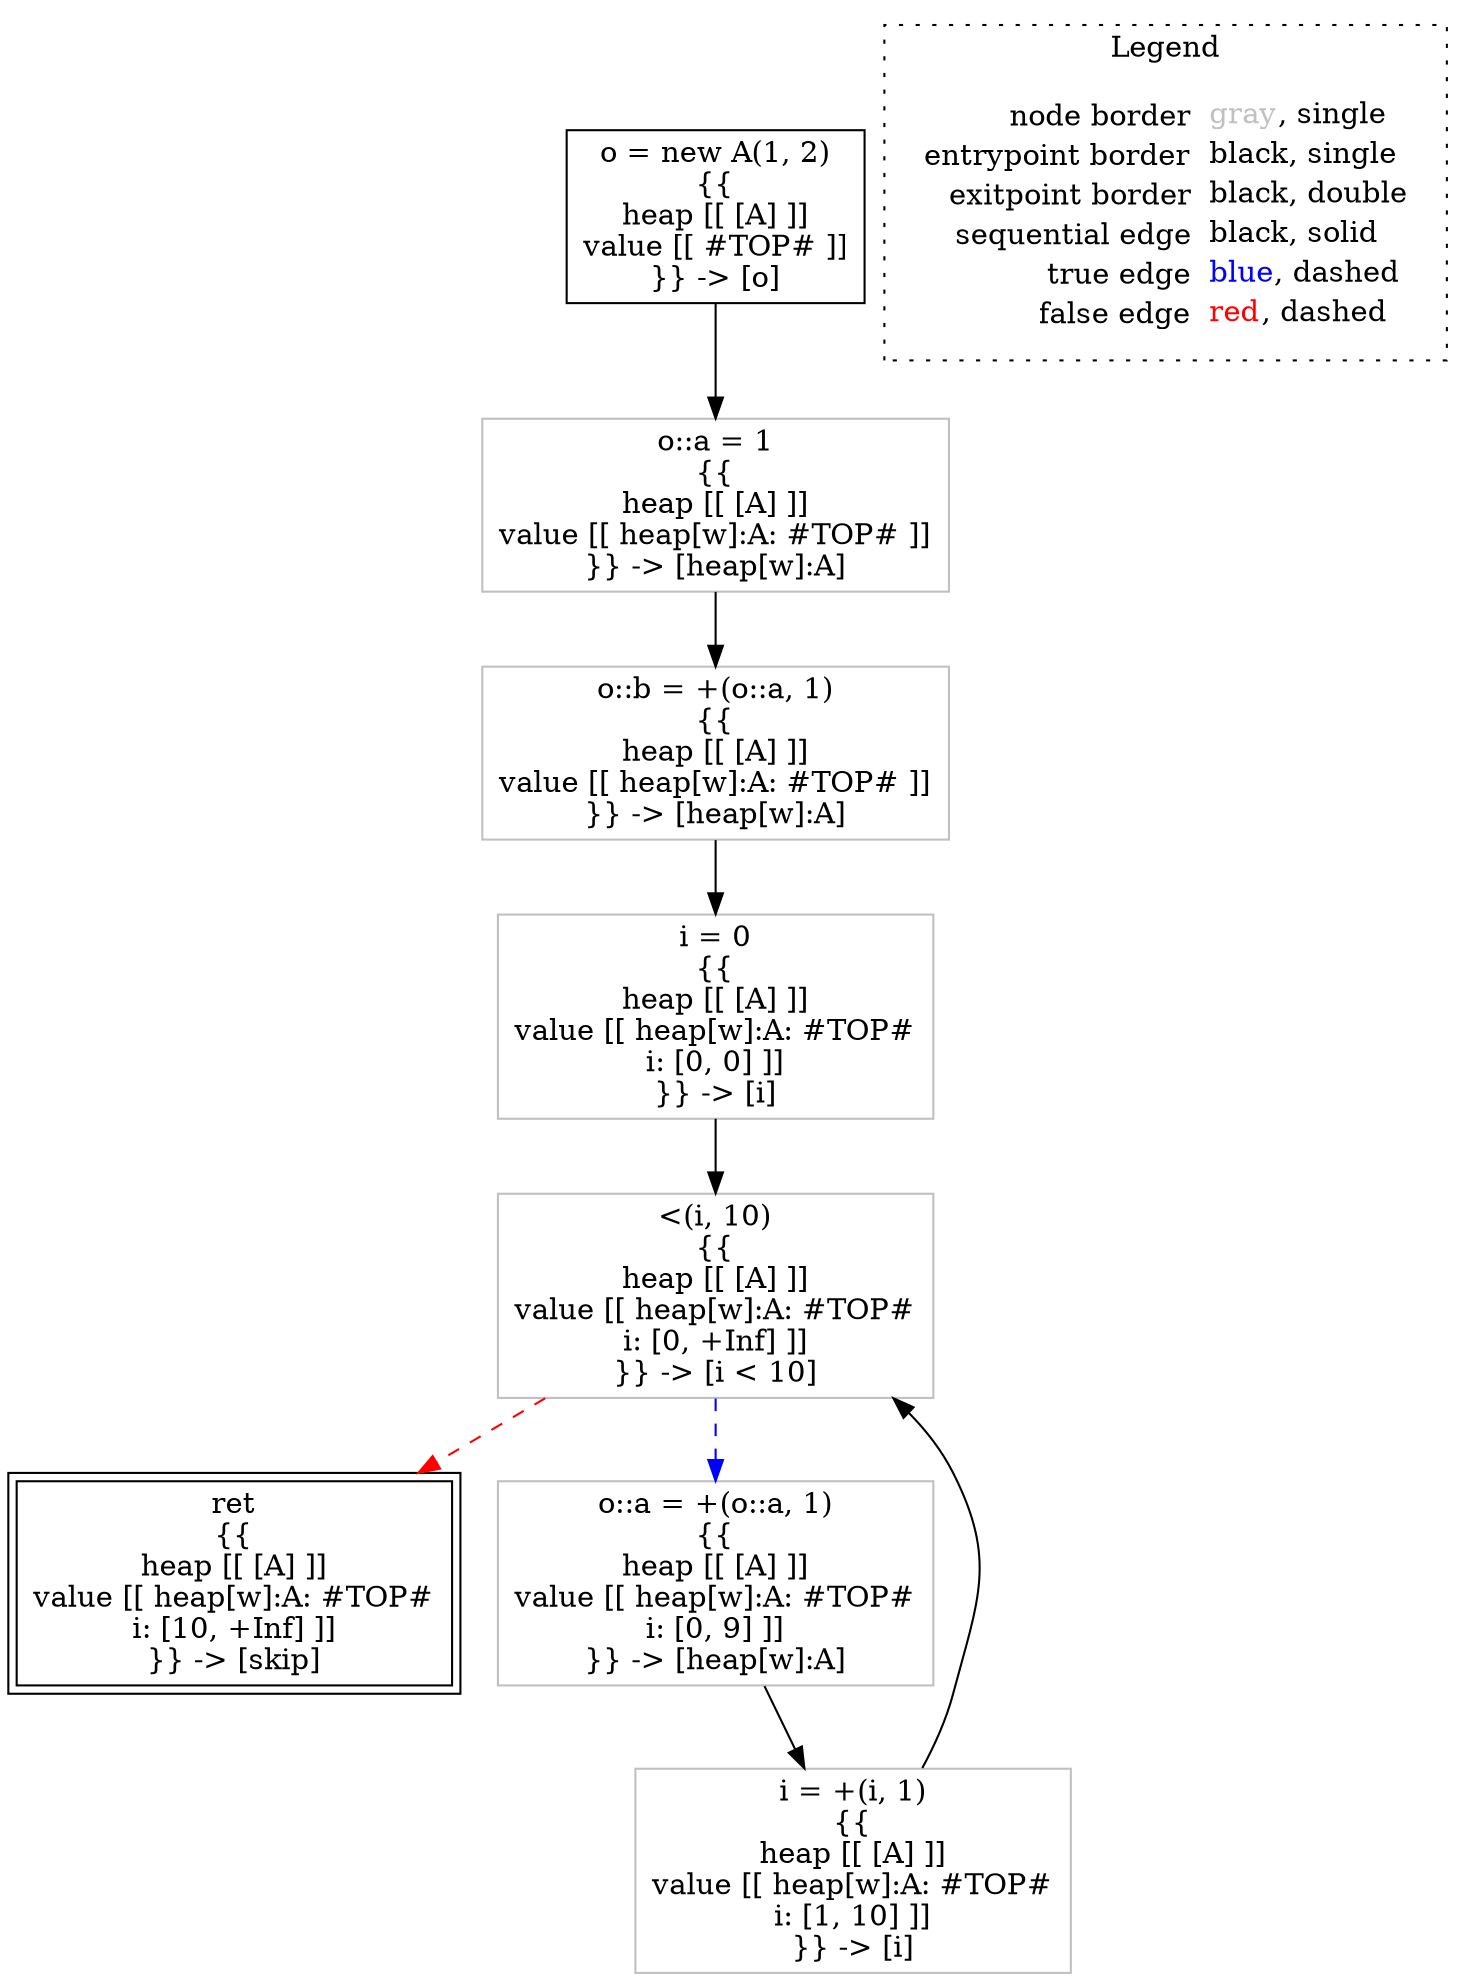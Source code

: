 digraph {
	"node0" [shape="rect",color="black",label=<o = new A(1, 2)<BR/>{{<BR/>heap [[ [A] ]]<BR/>value [[ #TOP# ]]<BR/>}} -&gt; [o]>];
	"node1" [shape="rect",color="gray",label=<o::a = 1<BR/>{{<BR/>heap [[ [A] ]]<BR/>value [[ heap[w]:A: #TOP# ]]<BR/>}} -&gt; [heap[w]:A]>];
	"node2" [shape="rect",color="black",peripheries="2",label=<ret<BR/>{{<BR/>heap [[ [A] ]]<BR/>value [[ heap[w]:A: #TOP#<BR/>i: [10, +Inf] ]]<BR/>}} -&gt; [skip]>];
	"node3" [shape="rect",color="gray",label=<o::b = +(o::a, 1)<BR/>{{<BR/>heap [[ [A] ]]<BR/>value [[ heap[w]:A: #TOP# ]]<BR/>}} -&gt; [heap[w]:A]>];
	"node4" [shape="rect",color="gray",label=<&lt;(i, 10)<BR/>{{<BR/>heap [[ [A] ]]<BR/>value [[ heap[w]:A: #TOP#<BR/>i: [0, +Inf] ]]<BR/>}} -&gt; [i &lt; 10]>];
	"node5" [shape="rect",color="gray",label=<o::a = +(o::a, 1)<BR/>{{<BR/>heap [[ [A] ]]<BR/>value [[ heap[w]:A: #TOP#<BR/>i: [0, 9] ]]<BR/>}} -&gt; [heap[w]:A]>];
	"node6" [shape="rect",color="gray",label=<i = +(i, 1)<BR/>{{<BR/>heap [[ [A] ]]<BR/>value [[ heap[w]:A: #TOP#<BR/>i: [1, 10] ]]<BR/>}} -&gt; [i]>];
	"node7" [shape="rect",color="gray",label=<i = 0<BR/>{{<BR/>heap [[ [A] ]]<BR/>value [[ heap[w]:A: #TOP#<BR/>i: [0, 0] ]]<BR/>}} -&gt; [i]>];
	"node1" -> "node3" [color="black"];
	"node3" -> "node7" [color="black"];
	"node0" -> "node1" [color="black"];
	"node4" -> "node2" [color="red",style="dashed"];
	"node4" -> "node5" [color="blue",style="dashed"];
	"node5" -> "node6" [color="black"];
	"node6" -> "node4" [color="black"];
	"node7" -> "node4" [color="black"];
subgraph cluster_legend {
	label="Legend";
	style=dotted;
	node [shape=plaintext];
	"legend" [label=<<table border="0" cellpadding="2" cellspacing="0" cellborder="0"><tr><td align="right">node border&nbsp;</td><td align="left"><font color="gray">gray</font>, single</td></tr><tr><td align="right">entrypoint border&nbsp;</td><td align="left"><font color="black">black</font>, single</td></tr><tr><td align="right">exitpoint border&nbsp;</td><td align="left"><font color="black">black</font>, double</td></tr><tr><td align="right">sequential edge&nbsp;</td><td align="left"><font color="black">black</font>, solid</td></tr><tr><td align="right">true edge&nbsp;</td><td align="left"><font color="blue">blue</font>, dashed</td></tr><tr><td align="right">false edge&nbsp;</td><td align="left"><font color="red">red</font>, dashed</td></tr></table>>];
}

}
